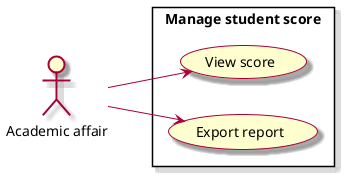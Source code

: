@startuml UC ManageScore
skin rose
left to right direction
actor "Academic affair" as aff
rectangle "Manage student score" {
  usecase "View score" as ViewScore
  usecase "Export report" as ExportScore
}
aff --> ViewScore
aff --> ExportScore
@enduml